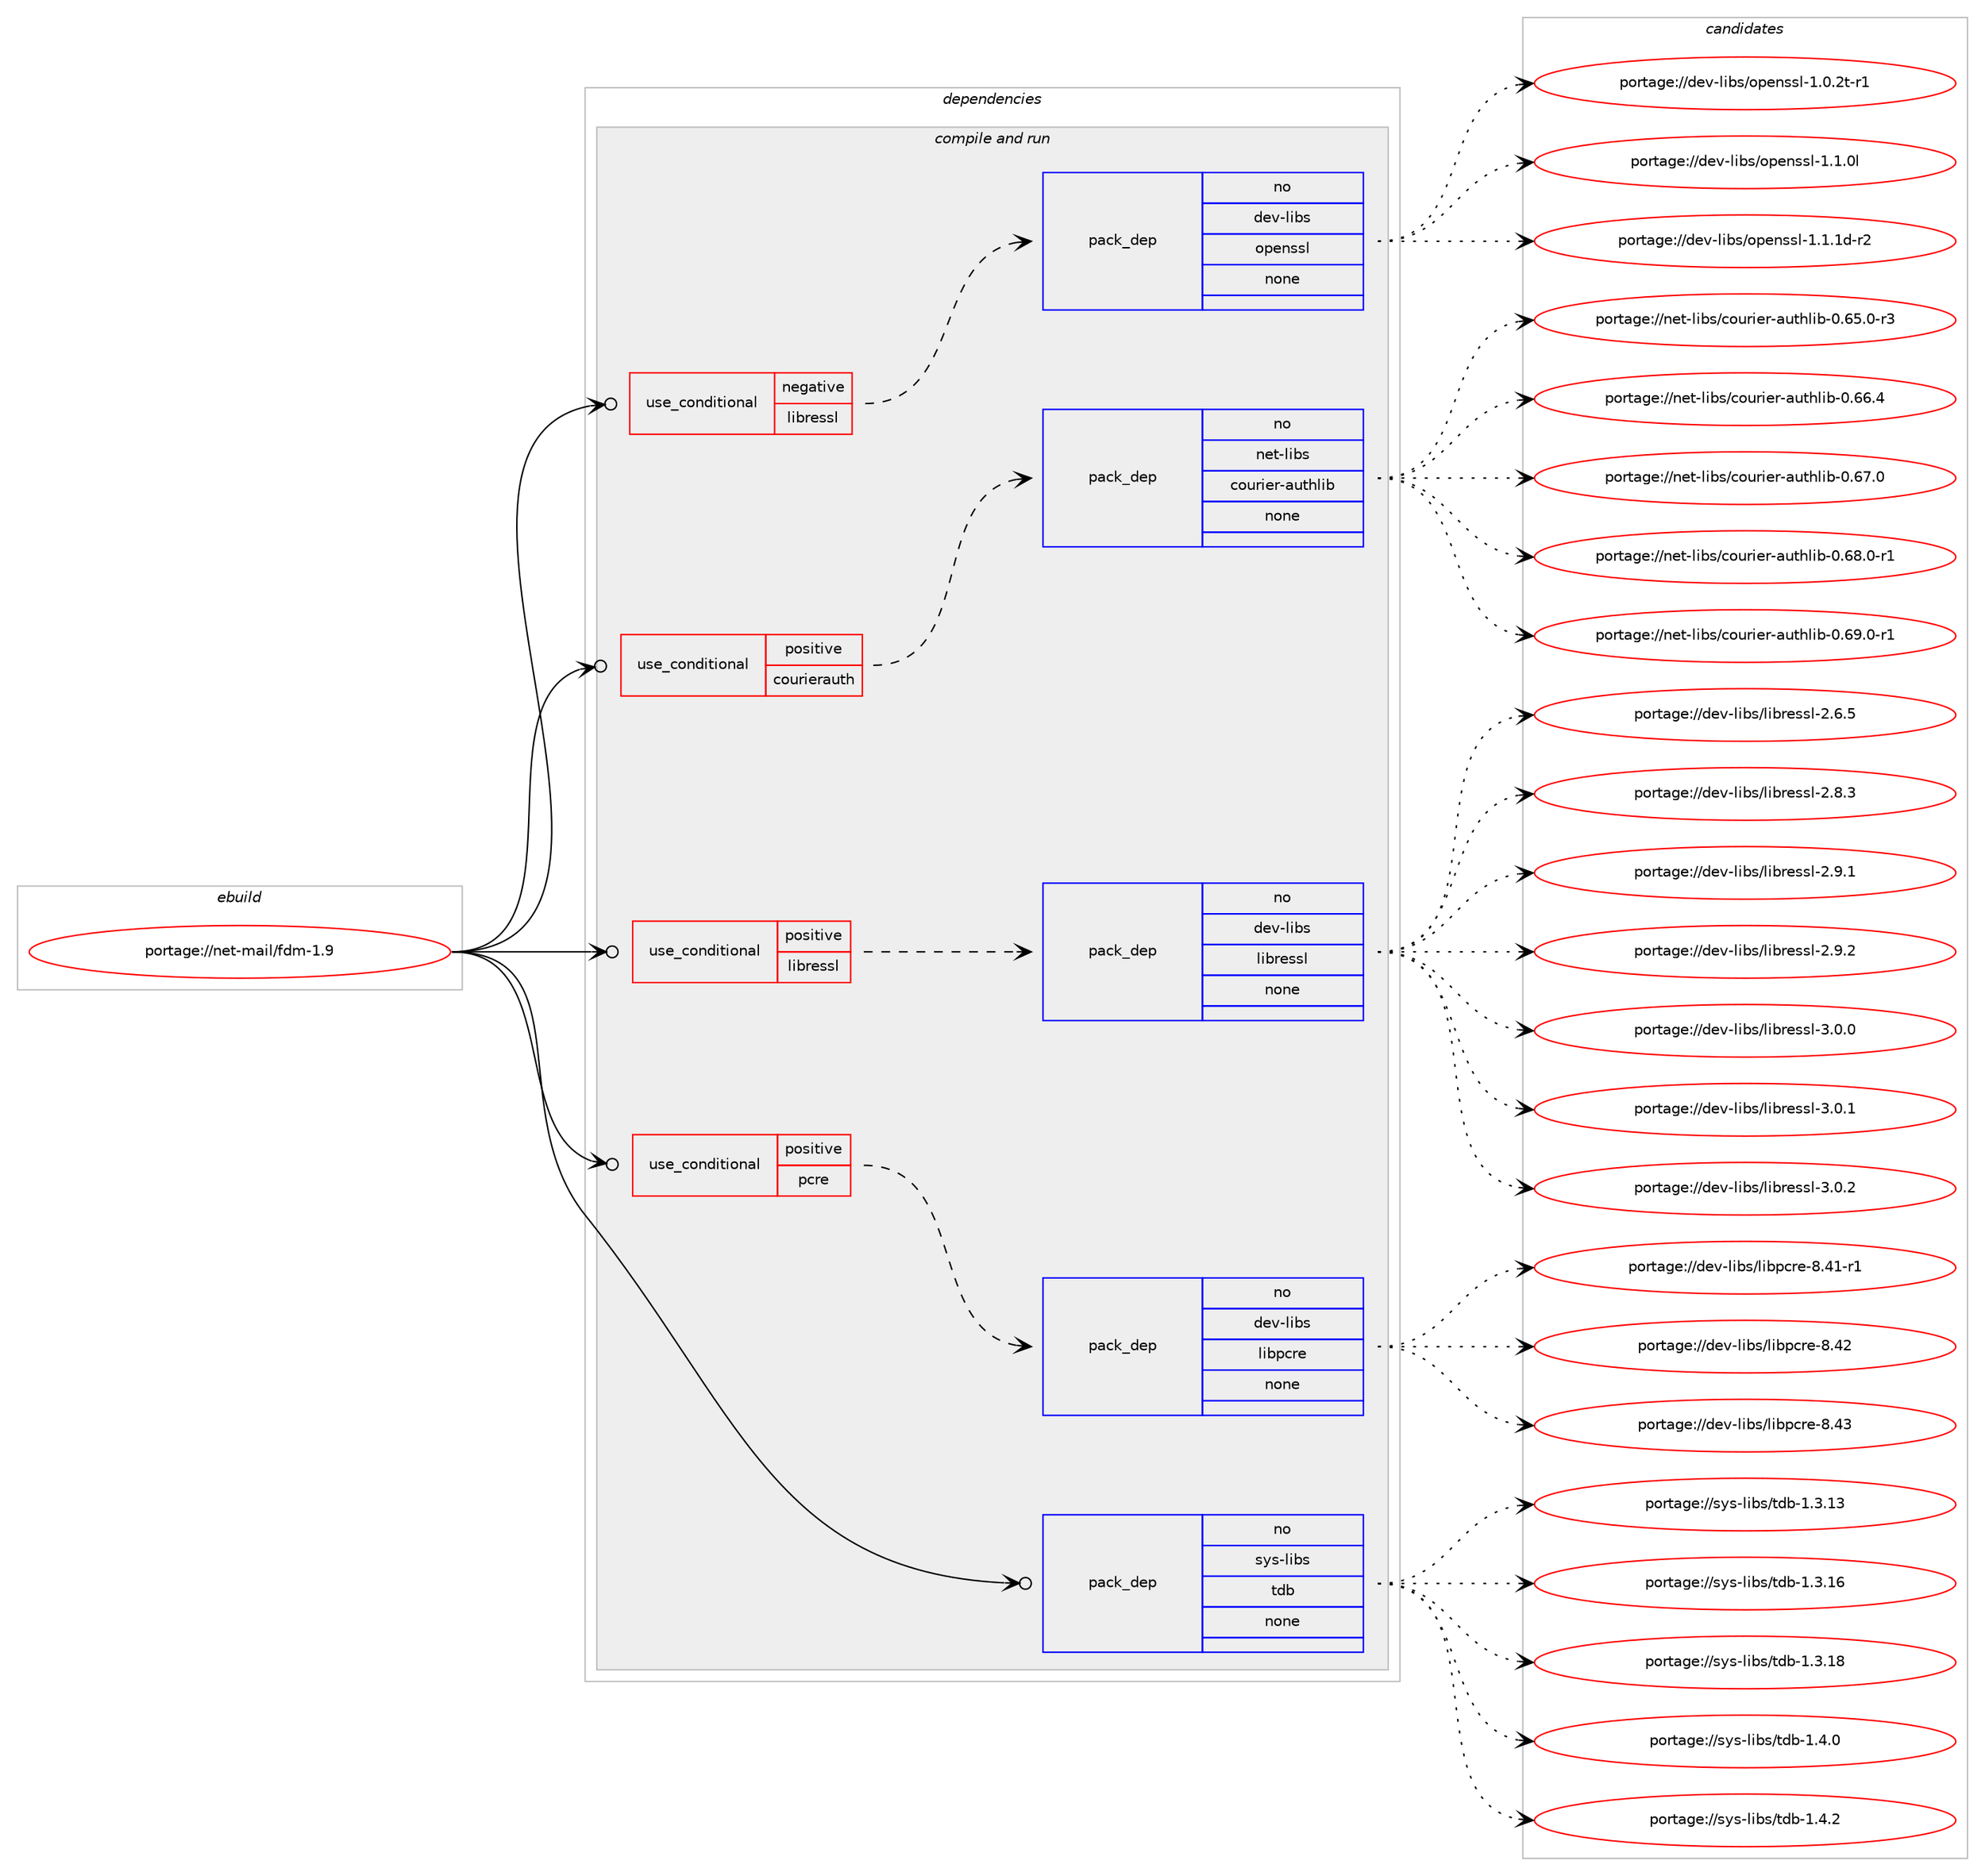 digraph prolog {

# *************
# Graph options
# *************

newrank=true;
concentrate=true;
compound=true;
graph [rankdir=LR,fontname=Helvetica,fontsize=10,ranksep=1.5];#, ranksep=2.5, nodesep=0.2];
edge  [arrowhead=vee];
node  [fontname=Helvetica,fontsize=10];

# **********
# The ebuild
# **********

subgraph cluster_leftcol {
color=gray;
rank=same;
label=<<i>ebuild</i>>;
id [label="portage://net-mail/fdm-1.9", color=red, width=4, href="../net-mail/fdm-1.9.svg"];
}

# ****************
# The dependencies
# ****************

subgraph cluster_midcol {
color=gray;
label=<<i>dependencies</i>>;
subgraph cluster_compile {
fillcolor="#eeeeee";
style=filled;
label=<<i>compile</i>>;
}
subgraph cluster_compileandrun {
fillcolor="#eeeeee";
style=filled;
label=<<i>compile and run</i>>;
subgraph cond90790 {
dependency362641 [label=<<TABLE BORDER="0" CELLBORDER="1" CELLSPACING="0" CELLPADDING="4"><TR><TD ROWSPAN="3" CELLPADDING="10">use_conditional</TD></TR><TR><TD>negative</TD></TR><TR><TD>libressl</TD></TR></TABLE>>, shape=none, color=red];
subgraph pack265808 {
dependency362642 [label=<<TABLE BORDER="0" CELLBORDER="1" CELLSPACING="0" CELLPADDING="4" WIDTH="220"><TR><TD ROWSPAN="6" CELLPADDING="30">pack_dep</TD></TR><TR><TD WIDTH="110">no</TD></TR><TR><TD>dev-libs</TD></TR><TR><TD>openssl</TD></TR><TR><TD>none</TD></TR><TR><TD></TD></TR></TABLE>>, shape=none, color=blue];
}
dependency362641:e -> dependency362642:w [weight=20,style="dashed",arrowhead="vee"];
}
id:e -> dependency362641:w [weight=20,style="solid",arrowhead="odotvee"];
subgraph cond90791 {
dependency362643 [label=<<TABLE BORDER="0" CELLBORDER="1" CELLSPACING="0" CELLPADDING="4"><TR><TD ROWSPAN="3" CELLPADDING="10">use_conditional</TD></TR><TR><TD>positive</TD></TR><TR><TD>courierauth</TD></TR></TABLE>>, shape=none, color=red];
subgraph pack265809 {
dependency362644 [label=<<TABLE BORDER="0" CELLBORDER="1" CELLSPACING="0" CELLPADDING="4" WIDTH="220"><TR><TD ROWSPAN="6" CELLPADDING="30">pack_dep</TD></TR><TR><TD WIDTH="110">no</TD></TR><TR><TD>net-libs</TD></TR><TR><TD>courier-authlib</TD></TR><TR><TD>none</TD></TR><TR><TD></TD></TR></TABLE>>, shape=none, color=blue];
}
dependency362643:e -> dependency362644:w [weight=20,style="dashed",arrowhead="vee"];
}
id:e -> dependency362643:w [weight=20,style="solid",arrowhead="odotvee"];
subgraph cond90792 {
dependency362645 [label=<<TABLE BORDER="0" CELLBORDER="1" CELLSPACING="0" CELLPADDING="4"><TR><TD ROWSPAN="3" CELLPADDING="10">use_conditional</TD></TR><TR><TD>positive</TD></TR><TR><TD>libressl</TD></TR></TABLE>>, shape=none, color=red];
subgraph pack265810 {
dependency362646 [label=<<TABLE BORDER="0" CELLBORDER="1" CELLSPACING="0" CELLPADDING="4" WIDTH="220"><TR><TD ROWSPAN="6" CELLPADDING="30">pack_dep</TD></TR><TR><TD WIDTH="110">no</TD></TR><TR><TD>dev-libs</TD></TR><TR><TD>libressl</TD></TR><TR><TD>none</TD></TR><TR><TD></TD></TR></TABLE>>, shape=none, color=blue];
}
dependency362645:e -> dependency362646:w [weight=20,style="dashed",arrowhead="vee"];
}
id:e -> dependency362645:w [weight=20,style="solid",arrowhead="odotvee"];
subgraph cond90793 {
dependency362647 [label=<<TABLE BORDER="0" CELLBORDER="1" CELLSPACING="0" CELLPADDING="4"><TR><TD ROWSPAN="3" CELLPADDING="10">use_conditional</TD></TR><TR><TD>positive</TD></TR><TR><TD>pcre</TD></TR></TABLE>>, shape=none, color=red];
subgraph pack265811 {
dependency362648 [label=<<TABLE BORDER="0" CELLBORDER="1" CELLSPACING="0" CELLPADDING="4" WIDTH="220"><TR><TD ROWSPAN="6" CELLPADDING="30">pack_dep</TD></TR><TR><TD WIDTH="110">no</TD></TR><TR><TD>dev-libs</TD></TR><TR><TD>libpcre</TD></TR><TR><TD>none</TD></TR><TR><TD></TD></TR></TABLE>>, shape=none, color=blue];
}
dependency362647:e -> dependency362648:w [weight=20,style="dashed",arrowhead="vee"];
}
id:e -> dependency362647:w [weight=20,style="solid",arrowhead="odotvee"];
subgraph pack265812 {
dependency362649 [label=<<TABLE BORDER="0" CELLBORDER="1" CELLSPACING="0" CELLPADDING="4" WIDTH="220"><TR><TD ROWSPAN="6" CELLPADDING="30">pack_dep</TD></TR><TR><TD WIDTH="110">no</TD></TR><TR><TD>sys-libs</TD></TR><TR><TD>tdb</TD></TR><TR><TD>none</TD></TR><TR><TD></TD></TR></TABLE>>, shape=none, color=blue];
}
id:e -> dependency362649:w [weight=20,style="solid",arrowhead="odotvee"];
}
subgraph cluster_run {
fillcolor="#eeeeee";
style=filled;
label=<<i>run</i>>;
}
}

# **************
# The candidates
# **************

subgraph cluster_choices {
rank=same;
color=gray;
label=<<i>candidates</i>>;

subgraph choice265808 {
color=black;
nodesep=1;
choiceportage1001011184510810598115471111121011101151151084549464846501164511449 [label="portage://dev-libs/openssl-1.0.2t-r1", color=red, width=4,href="../dev-libs/openssl-1.0.2t-r1.svg"];
choiceportage100101118451081059811547111112101110115115108454946494648108 [label="portage://dev-libs/openssl-1.1.0l", color=red, width=4,href="../dev-libs/openssl-1.1.0l.svg"];
choiceportage1001011184510810598115471111121011101151151084549464946491004511450 [label="portage://dev-libs/openssl-1.1.1d-r2", color=red, width=4,href="../dev-libs/openssl-1.1.1d-r2.svg"];
dependency362642:e -> choiceportage1001011184510810598115471111121011101151151084549464846501164511449:w [style=dotted,weight="100"];
dependency362642:e -> choiceportage100101118451081059811547111112101110115115108454946494648108:w [style=dotted,weight="100"];
dependency362642:e -> choiceportage1001011184510810598115471111121011101151151084549464946491004511450:w [style=dotted,weight="100"];
}
subgraph choice265809 {
color=black;
nodesep=1;
choiceportage11010111645108105981154799111117114105101114459711711610410810598454846545346484511451 [label="portage://net-libs/courier-authlib-0.65.0-r3", color=red, width=4,href="../net-libs/courier-authlib-0.65.0-r3.svg"];
choiceportage1101011164510810598115479911111711410510111445971171161041081059845484654544652 [label="portage://net-libs/courier-authlib-0.66.4", color=red, width=4,href="../net-libs/courier-authlib-0.66.4.svg"];
choiceportage1101011164510810598115479911111711410510111445971171161041081059845484654554648 [label="portage://net-libs/courier-authlib-0.67.0", color=red, width=4,href="../net-libs/courier-authlib-0.67.0.svg"];
choiceportage11010111645108105981154799111117114105101114459711711610410810598454846545646484511449 [label="portage://net-libs/courier-authlib-0.68.0-r1", color=red, width=4,href="../net-libs/courier-authlib-0.68.0-r1.svg"];
choiceportage11010111645108105981154799111117114105101114459711711610410810598454846545746484511449 [label="portage://net-libs/courier-authlib-0.69.0-r1", color=red, width=4,href="../net-libs/courier-authlib-0.69.0-r1.svg"];
dependency362644:e -> choiceportage11010111645108105981154799111117114105101114459711711610410810598454846545346484511451:w [style=dotted,weight="100"];
dependency362644:e -> choiceportage1101011164510810598115479911111711410510111445971171161041081059845484654544652:w [style=dotted,weight="100"];
dependency362644:e -> choiceportage1101011164510810598115479911111711410510111445971171161041081059845484654554648:w [style=dotted,weight="100"];
dependency362644:e -> choiceportage11010111645108105981154799111117114105101114459711711610410810598454846545646484511449:w [style=dotted,weight="100"];
dependency362644:e -> choiceportage11010111645108105981154799111117114105101114459711711610410810598454846545746484511449:w [style=dotted,weight="100"];
}
subgraph choice265810 {
color=black;
nodesep=1;
choiceportage10010111845108105981154710810598114101115115108455046544653 [label="portage://dev-libs/libressl-2.6.5", color=red, width=4,href="../dev-libs/libressl-2.6.5.svg"];
choiceportage10010111845108105981154710810598114101115115108455046564651 [label="portage://dev-libs/libressl-2.8.3", color=red, width=4,href="../dev-libs/libressl-2.8.3.svg"];
choiceportage10010111845108105981154710810598114101115115108455046574649 [label="portage://dev-libs/libressl-2.9.1", color=red, width=4,href="../dev-libs/libressl-2.9.1.svg"];
choiceportage10010111845108105981154710810598114101115115108455046574650 [label="portage://dev-libs/libressl-2.9.2", color=red, width=4,href="../dev-libs/libressl-2.9.2.svg"];
choiceportage10010111845108105981154710810598114101115115108455146484648 [label="portage://dev-libs/libressl-3.0.0", color=red, width=4,href="../dev-libs/libressl-3.0.0.svg"];
choiceportage10010111845108105981154710810598114101115115108455146484649 [label="portage://dev-libs/libressl-3.0.1", color=red, width=4,href="../dev-libs/libressl-3.0.1.svg"];
choiceportage10010111845108105981154710810598114101115115108455146484650 [label="portage://dev-libs/libressl-3.0.2", color=red, width=4,href="../dev-libs/libressl-3.0.2.svg"];
dependency362646:e -> choiceportage10010111845108105981154710810598114101115115108455046544653:w [style=dotted,weight="100"];
dependency362646:e -> choiceportage10010111845108105981154710810598114101115115108455046564651:w [style=dotted,weight="100"];
dependency362646:e -> choiceportage10010111845108105981154710810598114101115115108455046574649:w [style=dotted,weight="100"];
dependency362646:e -> choiceportage10010111845108105981154710810598114101115115108455046574650:w [style=dotted,weight="100"];
dependency362646:e -> choiceportage10010111845108105981154710810598114101115115108455146484648:w [style=dotted,weight="100"];
dependency362646:e -> choiceportage10010111845108105981154710810598114101115115108455146484649:w [style=dotted,weight="100"];
dependency362646:e -> choiceportage10010111845108105981154710810598114101115115108455146484650:w [style=dotted,weight="100"];
}
subgraph choice265811 {
color=black;
nodesep=1;
choiceportage100101118451081059811547108105981129911410145564652494511449 [label="portage://dev-libs/libpcre-8.41-r1", color=red, width=4,href="../dev-libs/libpcre-8.41-r1.svg"];
choiceportage10010111845108105981154710810598112991141014556465250 [label="portage://dev-libs/libpcre-8.42", color=red, width=4,href="../dev-libs/libpcre-8.42.svg"];
choiceportage10010111845108105981154710810598112991141014556465251 [label="portage://dev-libs/libpcre-8.43", color=red, width=4,href="../dev-libs/libpcre-8.43.svg"];
dependency362648:e -> choiceportage100101118451081059811547108105981129911410145564652494511449:w [style=dotted,weight="100"];
dependency362648:e -> choiceportage10010111845108105981154710810598112991141014556465250:w [style=dotted,weight="100"];
dependency362648:e -> choiceportage10010111845108105981154710810598112991141014556465251:w [style=dotted,weight="100"];
}
subgraph choice265812 {
color=black;
nodesep=1;
choiceportage1151211154510810598115471161009845494651464951 [label="portage://sys-libs/tdb-1.3.13", color=red, width=4,href="../sys-libs/tdb-1.3.13.svg"];
choiceportage1151211154510810598115471161009845494651464954 [label="portage://sys-libs/tdb-1.3.16", color=red, width=4,href="../sys-libs/tdb-1.3.16.svg"];
choiceportage1151211154510810598115471161009845494651464956 [label="portage://sys-libs/tdb-1.3.18", color=red, width=4,href="../sys-libs/tdb-1.3.18.svg"];
choiceportage11512111545108105981154711610098454946524648 [label="portage://sys-libs/tdb-1.4.0", color=red, width=4,href="../sys-libs/tdb-1.4.0.svg"];
choiceportage11512111545108105981154711610098454946524650 [label="portage://sys-libs/tdb-1.4.2", color=red, width=4,href="../sys-libs/tdb-1.4.2.svg"];
dependency362649:e -> choiceportage1151211154510810598115471161009845494651464951:w [style=dotted,weight="100"];
dependency362649:e -> choiceportage1151211154510810598115471161009845494651464954:w [style=dotted,weight="100"];
dependency362649:e -> choiceportage1151211154510810598115471161009845494651464956:w [style=dotted,weight="100"];
dependency362649:e -> choiceportage11512111545108105981154711610098454946524648:w [style=dotted,weight="100"];
dependency362649:e -> choiceportage11512111545108105981154711610098454946524650:w [style=dotted,weight="100"];
}
}

}
